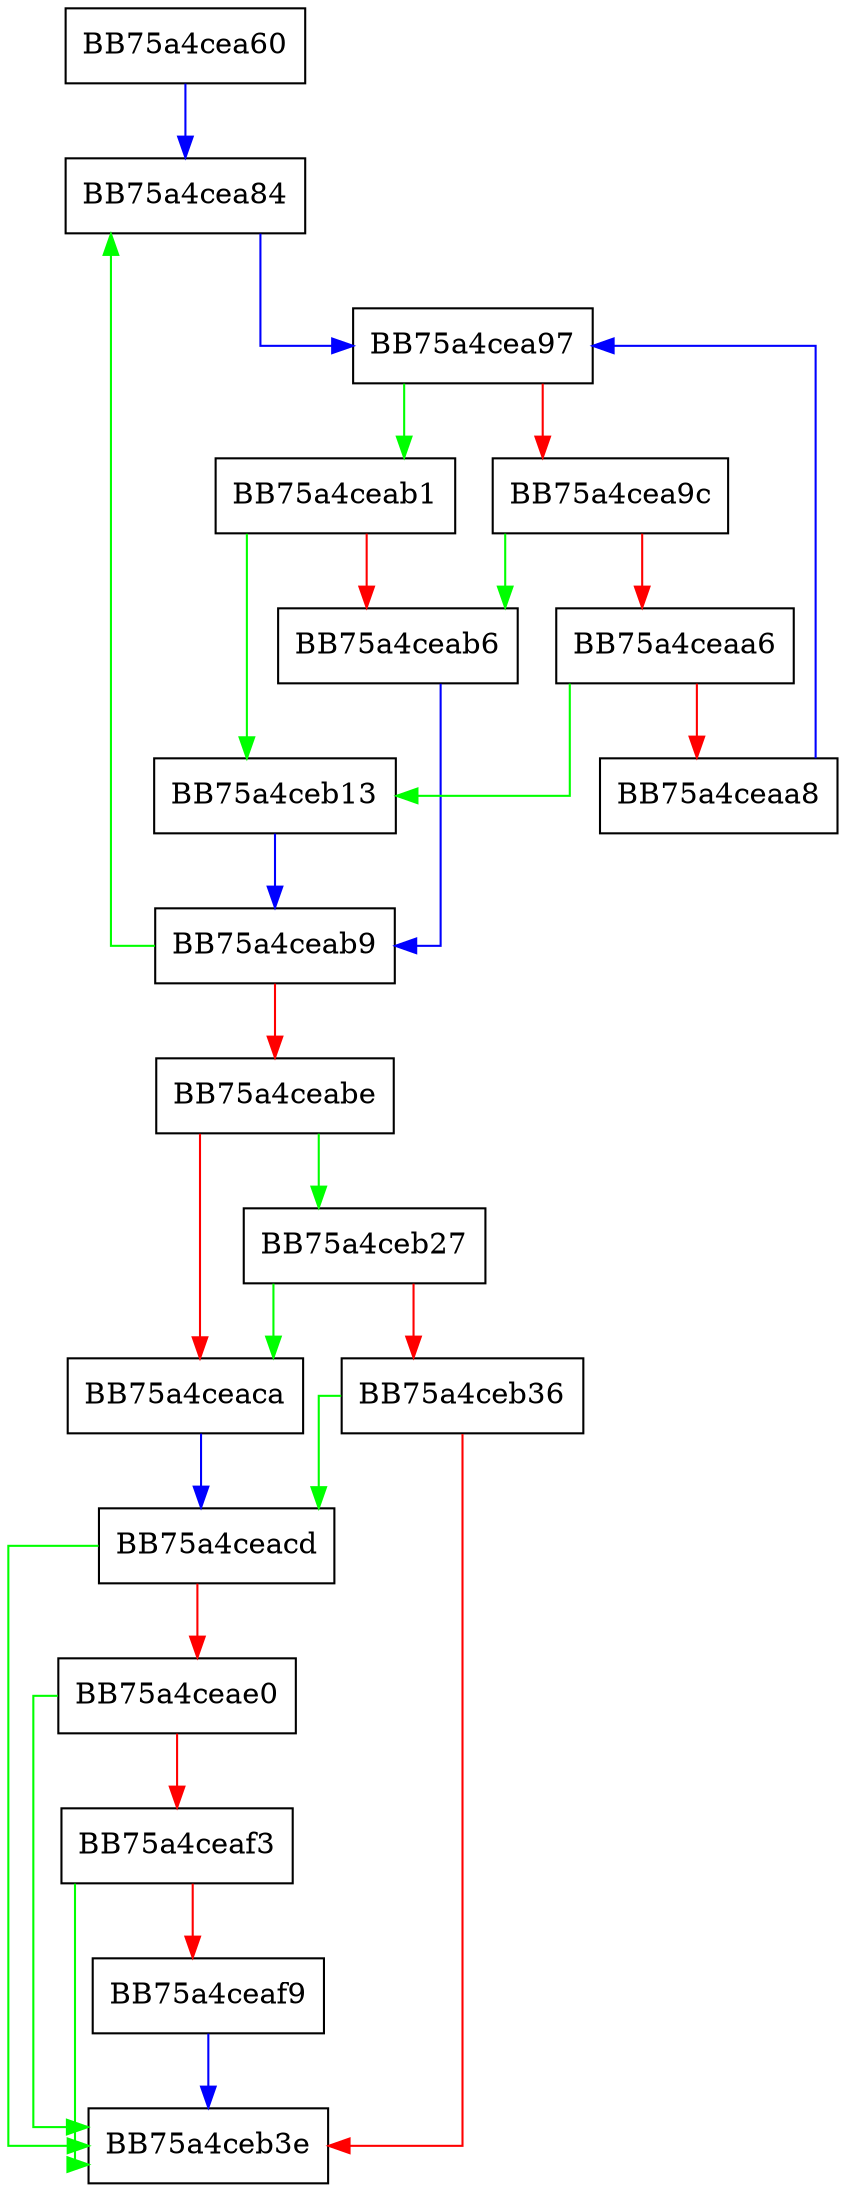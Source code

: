 digraph GetAttributePriority {
  node [shape="box"];
  graph [splines=ortho];
  BB75a4cea60 -> BB75a4cea84 [color="blue"];
  BB75a4cea84 -> BB75a4cea97 [color="blue"];
  BB75a4cea97 -> BB75a4ceab1 [color="green"];
  BB75a4cea97 -> BB75a4cea9c [color="red"];
  BB75a4cea9c -> BB75a4ceab6 [color="green"];
  BB75a4cea9c -> BB75a4ceaa6 [color="red"];
  BB75a4ceaa6 -> BB75a4ceb13 [color="green"];
  BB75a4ceaa6 -> BB75a4ceaa8 [color="red"];
  BB75a4ceaa8 -> BB75a4cea97 [color="blue"];
  BB75a4ceab1 -> BB75a4ceb13 [color="green"];
  BB75a4ceab1 -> BB75a4ceab6 [color="red"];
  BB75a4ceab6 -> BB75a4ceab9 [color="blue"];
  BB75a4ceab9 -> BB75a4cea84 [color="green"];
  BB75a4ceab9 -> BB75a4ceabe [color="red"];
  BB75a4ceabe -> BB75a4ceb27 [color="green"];
  BB75a4ceabe -> BB75a4ceaca [color="red"];
  BB75a4ceaca -> BB75a4ceacd [color="blue"];
  BB75a4ceacd -> BB75a4ceb3e [color="green"];
  BB75a4ceacd -> BB75a4ceae0 [color="red"];
  BB75a4ceae0 -> BB75a4ceb3e [color="green"];
  BB75a4ceae0 -> BB75a4ceaf3 [color="red"];
  BB75a4ceaf3 -> BB75a4ceb3e [color="green"];
  BB75a4ceaf3 -> BB75a4ceaf9 [color="red"];
  BB75a4ceaf9 -> BB75a4ceb3e [color="blue"];
  BB75a4ceb13 -> BB75a4ceab9 [color="blue"];
  BB75a4ceb27 -> BB75a4ceaca [color="green"];
  BB75a4ceb27 -> BB75a4ceb36 [color="red"];
  BB75a4ceb36 -> BB75a4ceacd [color="green"];
  BB75a4ceb36 -> BB75a4ceb3e [color="red"];
}